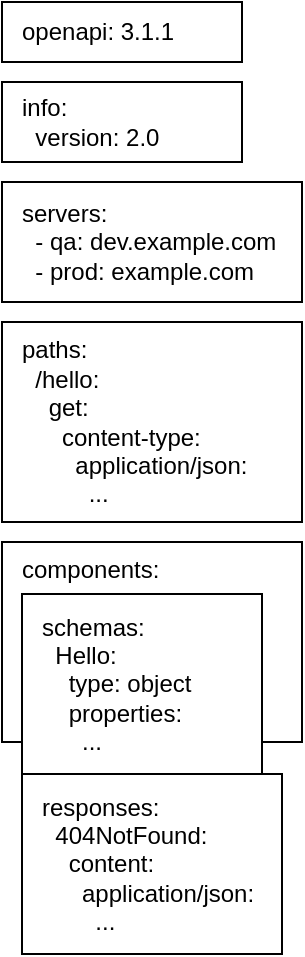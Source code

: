 <mxfile version="24.9.0">
  <diagram name="8.1" id="ffCHaswGIi7hMNkYAQfV">
    <mxGraphModel dx="677" dy="401" grid="1" gridSize="10" guides="1" tooltips="1" connect="1" arrows="1" fold="1" page="1" pageScale="1" pageWidth="850" pageHeight="1100" math="0" shadow="0">
      <root>
        <mxCell id="0" />
        <mxCell id="1" parent="0" />
        <mxCell id="LZzv59fOSkoasHGqFkXJ-1" value="openapi: 3.1.1" style="rounded=0;whiteSpace=wrap;html=1;align=left;spacing=10;" vertex="1" parent="1">
          <mxGeometry x="200" y="130" width="120" height="30" as="geometry" />
        </mxCell>
        <mxCell id="LZzv59fOSkoasHGqFkXJ-2" value="info:&lt;div&gt;&amp;nbsp; version: 2.0&lt;/div&gt;" style="rounded=0;whiteSpace=wrap;html=1;align=left;spacing=10;" vertex="1" parent="1">
          <mxGeometry x="200" y="170" width="120" height="40" as="geometry" />
        </mxCell>
        <mxCell id="LZzv59fOSkoasHGqFkXJ-3" value="servers:&lt;div&gt;&amp;nbsp; - qa: dev.example.com&lt;/div&gt;&lt;div&gt;&amp;nbsp; - prod: example.com&lt;/div&gt;" style="rounded=0;whiteSpace=wrap;html=1;align=left;spacing=10;" vertex="1" parent="1">
          <mxGeometry x="200" y="220" width="150" height="60" as="geometry" />
        </mxCell>
        <mxCell id="LZzv59fOSkoasHGqFkXJ-4" value="paths:&lt;div&gt;&amp;nbsp; /hello:&lt;/div&gt;&lt;div&gt;&amp;nbsp; &amp;nbsp; get:&lt;/div&gt;&lt;div&gt;&amp;nbsp; &amp;nbsp; &amp;nbsp; content-type:&lt;/div&gt;&lt;div&gt;&amp;nbsp; &amp;nbsp; &amp;nbsp; &amp;nbsp; application/json:&lt;/div&gt;&lt;div&gt;&amp;nbsp; &amp;nbsp; &amp;nbsp; &amp;nbsp; &amp;nbsp; ...&lt;/div&gt;" style="rounded=0;whiteSpace=wrap;html=1;align=left;spacing=10;" vertex="1" parent="1">
          <mxGeometry x="200" y="290" width="150" height="100" as="geometry" />
        </mxCell>
        <mxCell id="LZzv59fOSkoasHGqFkXJ-6" value="components:&lt;div&gt;&lt;br&gt;&lt;/div&gt;&lt;div&gt;&lt;br&gt;&lt;/div&gt;&lt;div&gt;&lt;br&gt;&lt;/div&gt;&lt;div&gt;&lt;br&gt;&lt;/div&gt;&lt;div&gt;&lt;br&gt;&lt;/div&gt;" style="rounded=0;whiteSpace=wrap;html=1;align=left;spacing=10;" vertex="1" parent="1">
          <mxGeometry x="200" y="400" width="150" height="100" as="geometry" />
        </mxCell>
        <mxCell id="LZzv59fOSkoasHGqFkXJ-8" value="&lt;div style=&quot;forced-color-adjust: none;&quot;&gt;schemas:&lt;/div&gt;&lt;div style=&quot;forced-color-adjust: none;&quot;&gt;&amp;nbsp; Hello:&lt;/div&gt;&lt;div style=&quot;forced-color-adjust: none;&quot;&gt;&amp;nbsp; &amp;nbsp; type: object&lt;/div&gt;&lt;div style=&quot;forced-color-adjust: none;&quot;&gt;&amp;nbsp; &amp;nbsp; properties:&lt;/div&gt;&lt;div style=&quot;forced-color-adjust: none;&quot;&gt;&amp;nbsp; &amp;nbsp; &amp;nbsp; ...&lt;/div&gt;" style="rounded=0;whiteSpace=wrap;html=1;spacing=10;align=left;" vertex="1" parent="1">
          <mxGeometry x="210" y="426" width="120" height="90" as="geometry" />
        </mxCell>
        <mxCell id="LZzv59fOSkoasHGqFkXJ-10" value="&lt;div style=&quot;forced-color-adjust: none;&quot;&gt;responses:&lt;/div&gt;&lt;div style=&quot;forced-color-adjust: none;&quot;&gt;&amp;nbsp; 404NotFound:&lt;/div&gt;&lt;div style=&quot;forced-color-adjust: none;&quot;&gt;&amp;nbsp; &amp;nbsp; content:&lt;/div&gt;&lt;div style=&quot;forced-color-adjust: none;&quot;&gt;&amp;nbsp; &amp;nbsp; &amp;nbsp; application/json:&lt;/div&gt;&lt;div style=&quot;forced-color-adjust: none;&quot;&gt;&amp;nbsp; &amp;nbsp; &amp;nbsp; &amp;nbsp; ...&lt;/div&gt;" style="rounded=0;whiteSpace=wrap;html=1;spacing=10;align=left;" vertex="1" parent="1">
          <mxGeometry x="210" y="516" width="130" height="90" as="geometry" />
        </mxCell>
      </root>
    </mxGraphModel>
  </diagram>
</mxfile>
